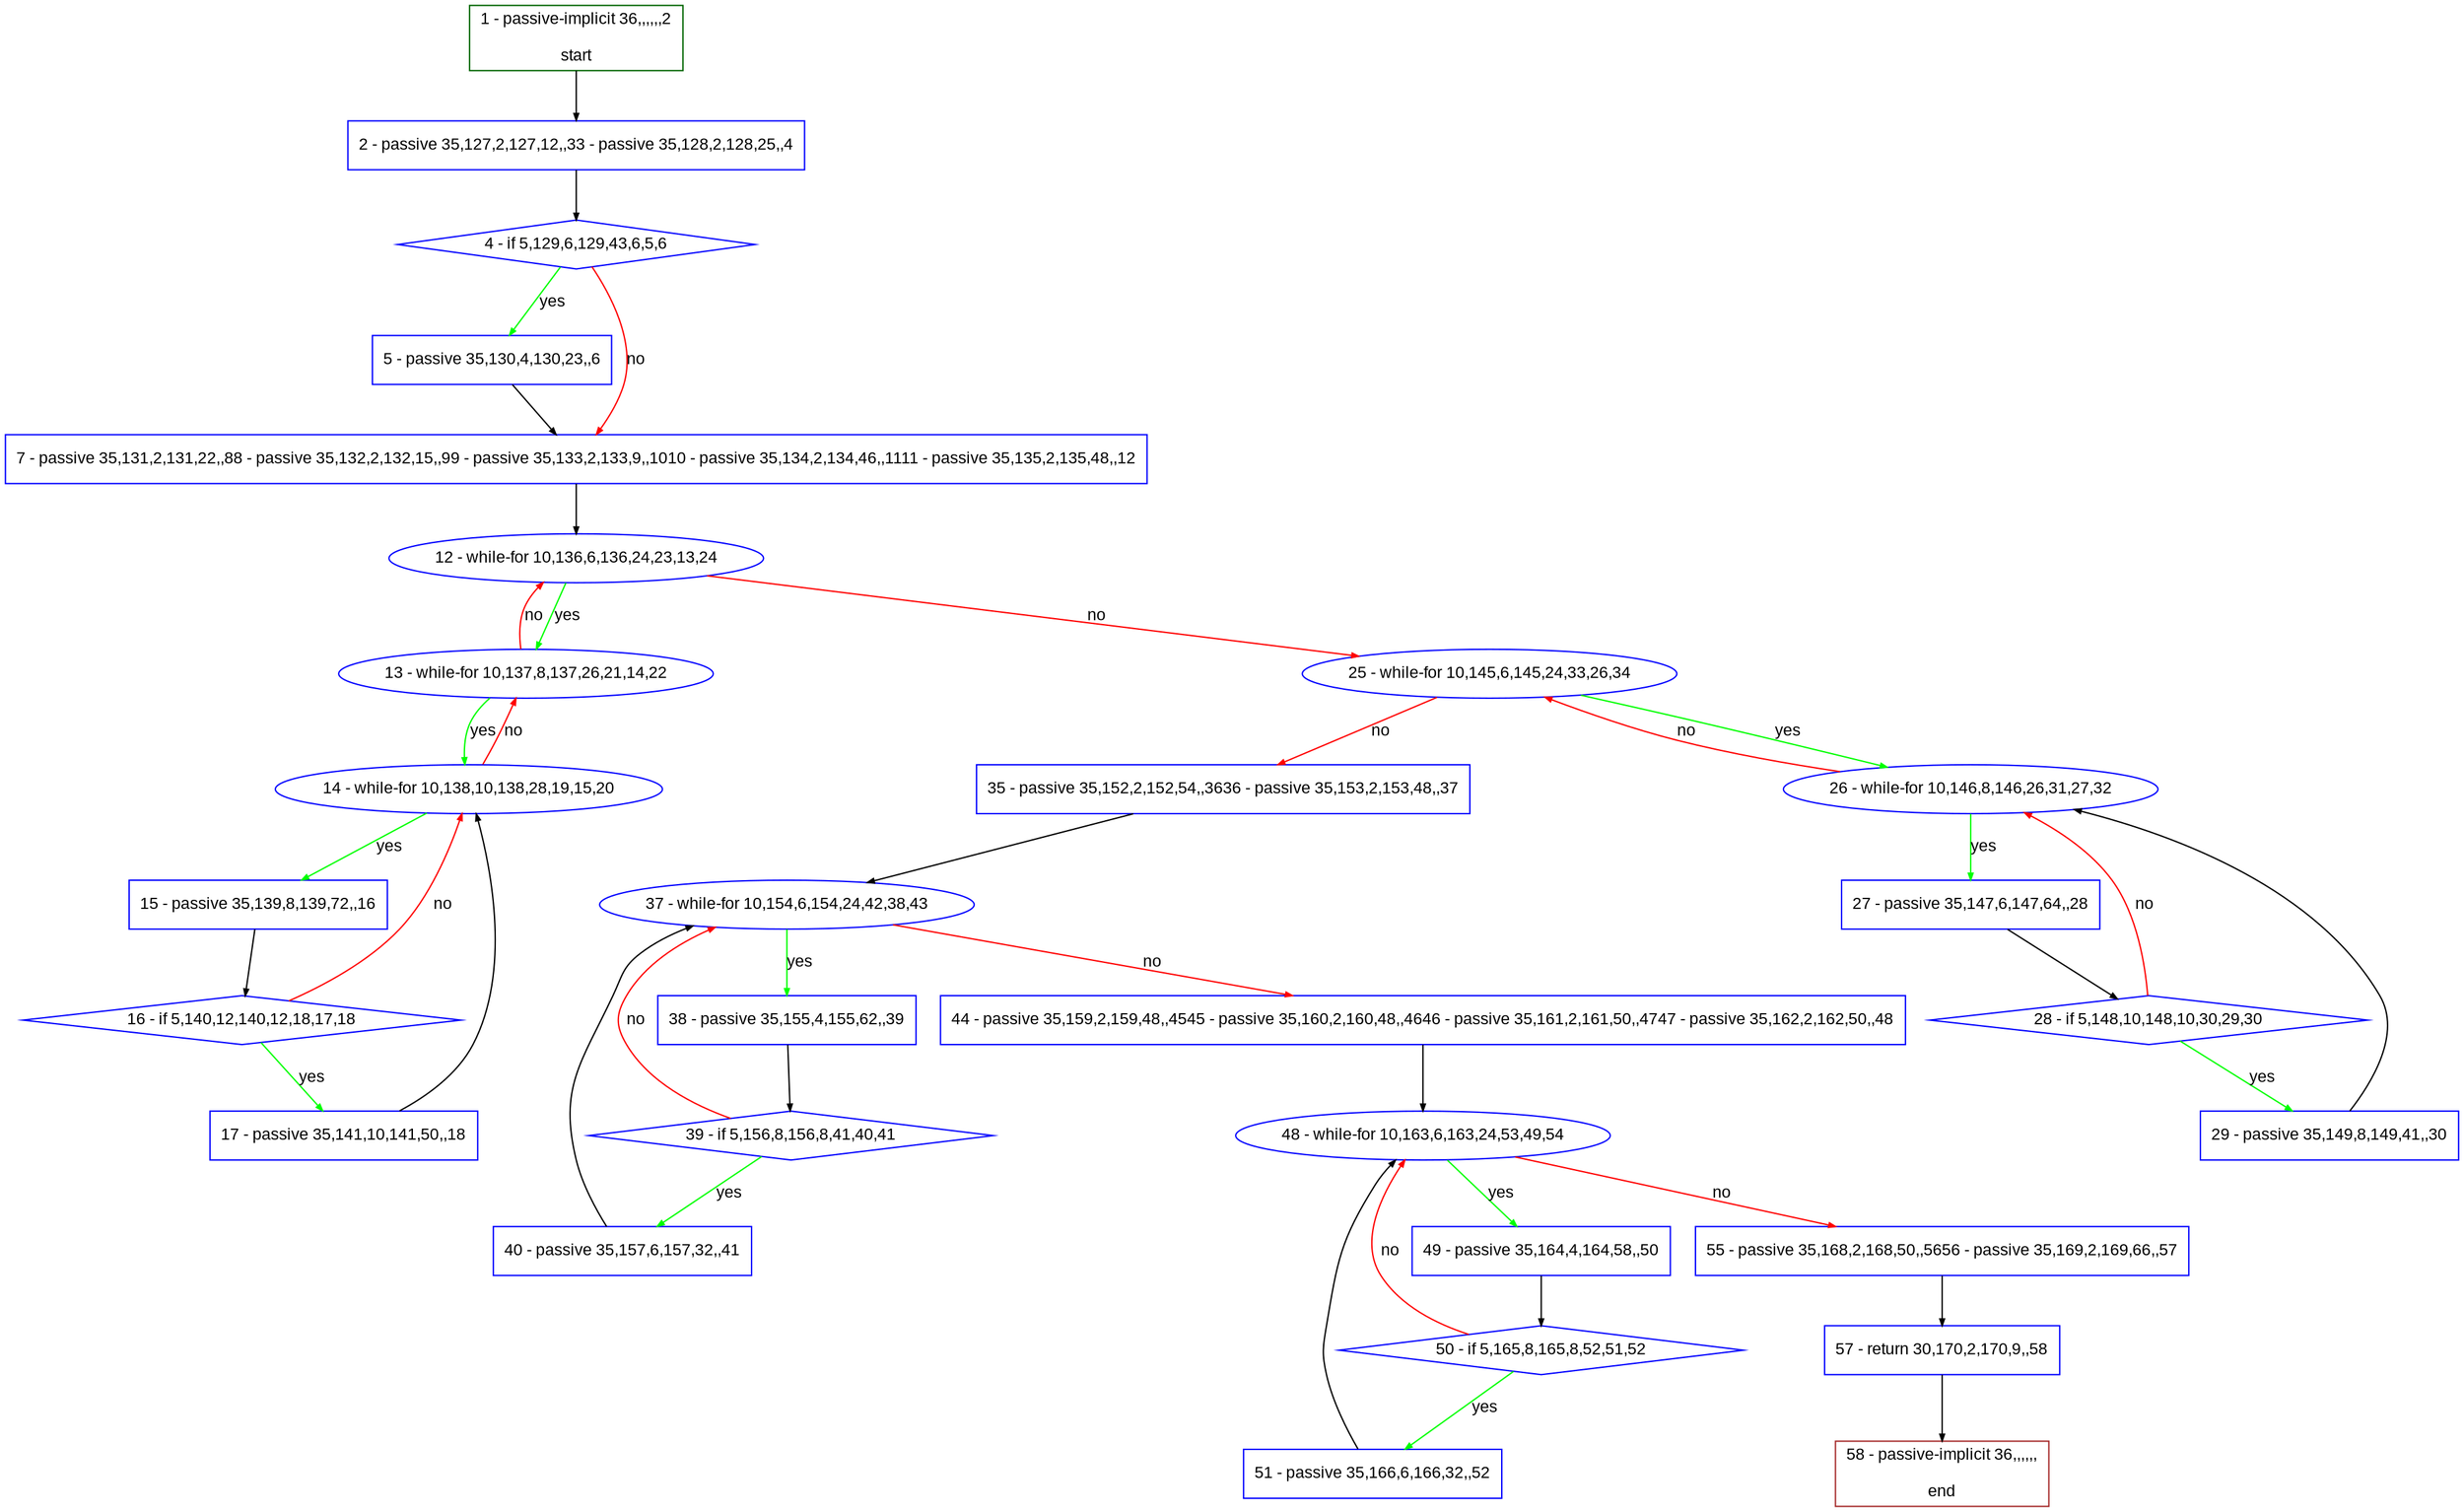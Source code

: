 digraph "" {
  graph [pack="true", label="", fontsize="12", packmode="clust", fontname="Arial", fillcolor="#FFFFCC", bgcolor="white", style="rounded,filled", compound="true"];
  node [node_initialized="no", label="", color="grey", fontsize="12", fillcolor="white", fontname="Arial", style="filled", shape="rectangle", compound="true", fixedsize="false"];
  edge [fontcolor="black", arrowhead="normal", arrowtail="none", arrowsize="0.5", ltail="", label="", color="black", fontsize="12", lhead="", fontname="Arial", dir="forward", compound="true"];
  __N1 [label="2 - passive 35,127,2,127,12,,33 - passive 35,128,2,128,25,,4", color="#0000ff", fillcolor="#ffffff", style="filled", shape="box"];
  __N2 [label="1 - passive-implicit 36,,,,,,2\n\nstart", color="#006400", fillcolor="#ffffff", style="filled", shape="box"];
  __N3 [label="4 - if 5,129,6,129,43,6,5,6", color="#0000ff", fillcolor="#ffffff", style="filled", shape="diamond"];
  __N4 [label="5 - passive 35,130,4,130,23,,6", color="#0000ff", fillcolor="#ffffff", style="filled", shape="box"];
  __N5 [label="7 - passive 35,131,2,131,22,,88 - passive 35,132,2,132,15,,99 - passive 35,133,2,133,9,,1010 - passive 35,134,2,134,46,,1111 - passive 35,135,2,135,48,,12", color="#0000ff", fillcolor="#ffffff", style="filled", shape="box"];
  __N6 [label="12 - while-for 10,136,6,136,24,23,13,24", color="#0000ff", fillcolor="#ffffff", style="filled", shape="oval"];
  __N7 [label="13 - while-for 10,137,8,137,26,21,14,22", color="#0000ff", fillcolor="#ffffff", style="filled", shape="oval"];
  __N8 [label="25 - while-for 10,145,6,145,24,33,26,34", color="#0000ff", fillcolor="#ffffff", style="filled", shape="oval"];
  __N9 [label="14 - while-for 10,138,10,138,28,19,15,20", color="#0000ff", fillcolor="#ffffff", style="filled", shape="oval"];
  __N10 [label="15 - passive 35,139,8,139,72,,16", color="#0000ff", fillcolor="#ffffff", style="filled", shape="box"];
  __N11 [label="16 - if 5,140,12,140,12,18,17,18", color="#0000ff", fillcolor="#ffffff", style="filled", shape="diamond"];
  __N12 [label="17 - passive 35,141,10,141,50,,18", color="#0000ff", fillcolor="#ffffff", style="filled", shape="box"];
  __N13 [label="26 - while-for 10,146,8,146,26,31,27,32", color="#0000ff", fillcolor="#ffffff", style="filled", shape="oval"];
  __N14 [label="35 - passive 35,152,2,152,54,,3636 - passive 35,153,2,153,48,,37", color="#0000ff", fillcolor="#ffffff", style="filled", shape="box"];
  __N15 [label="27 - passive 35,147,6,147,64,,28", color="#0000ff", fillcolor="#ffffff", style="filled", shape="box"];
  __N16 [label="28 - if 5,148,10,148,10,30,29,30", color="#0000ff", fillcolor="#ffffff", style="filled", shape="diamond"];
  __N17 [label="29 - passive 35,149,8,149,41,,30", color="#0000ff", fillcolor="#ffffff", style="filled", shape="box"];
  __N18 [label="37 - while-for 10,154,6,154,24,42,38,43", color="#0000ff", fillcolor="#ffffff", style="filled", shape="oval"];
  __N19 [label="38 - passive 35,155,4,155,62,,39", color="#0000ff", fillcolor="#ffffff", style="filled", shape="box"];
  __N20 [label="44 - passive 35,159,2,159,48,,4545 - passive 35,160,2,160,48,,4646 - passive 35,161,2,161,50,,4747 - passive 35,162,2,162,50,,48", color="#0000ff", fillcolor="#ffffff", style="filled", shape="box"];
  __N21 [label="39 - if 5,156,8,156,8,41,40,41", color="#0000ff", fillcolor="#ffffff", style="filled", shape="diamond"];
  __N22 [label="40 - passive 35,157,6,157,32,,41", color="#0000ff", fillcolor="#ffffff", style="filled", shape="box"];
  __N23 [label="48 - while-for 10,163,6,163,24,53,49,54", color="#0000ff", fillcolor="#ffffff", style="filled", shape="oval"];
  __N24 [label="49 - passive 35,164,4,164,58,,50", color="#0000ff", fillcolor="#ffffff", style="filled", shape="box"];
  __N25 [label="55 - passive 35,168,2,168,50,,5656 - passive 35,169,2,169,66,,57", color="#0000ff", fillcolor="#ffffff", style="filled", shape="box"];
  __N26 [label="50 - if 5,165,8,165,8,52,51,52", color="#0000ff", fillcolor="#ffffff", style="filled", shape="diamond"];
  __N27 [label="51 - passive 35,166,6,166,32,,52", color="#0000ff", fillcolor="#ffffff", style="filled", shape="box"];
  __N28 [label="57 - return 30,170,2,170,9,,58", color="#0000ff", fillcolor="#ffffff", style="filled", shape="box"];
  __N29 [label="58 - passive-implicit 36,,,,,,\n\nend", color="#a52a2a", fillcolor="#ffffff", style="filled", shape="box"];
  __N2 -> __N1 [arrowhead="normal", arrowtail="none", color="#000000", label="", dir="forward"];
  __N1 -> __N3 [arrowhead="normal", arrowtail="none", color="#000000", label="", dir="forward"];
  __N3 -> __N4 [arrowhead="normal", arrowtail="none", color="#00ff00", label="yes", dir="forward"];
  __N3 -> __N5 [arrowhead="normal", arrowtail="none", color="#ff0000", label="no", dir="forward"];
  __N4 -> __N5 [arrowhead="normal", arrowtail="none", color="#000000", label="", dir="forward"];
  __N5 -> __N6 [arrowhead="normal", arrowtail="none", color="#000000", label="", dir="forward"];
  __N6 -> __N7 [arrowhead="normal", arrowtail="none", color="#00ff00", label="yes", dir="forward"];
  __N7 -> __N6 [arrowhead="normal", arrowtail="none", color="#ff0000", label="no", dir="forward"];
  __N6 -> __N8 [arrowhead="normal", arrowtail="none", color="#ff0000", label="no", dir="forward"];
  __N7 -> __N9 [arrowhead="normal", arrowtail="none", color="#00ff00", label="yes", dir="forward"];
  __N9 -> __N7 [arrowhead="normal", arrowtail="none", color="#ff0000", label="no", dir="forward"];
  __N9 -> __N10 [arrowhead="normal", arrowtail="none", color="#00ff00", label="yes", dir="forward"];
  __N10 -> __N11 [arrowhead="normal", arrowtail="none", color="#000000", label="", dir="forward"];
  __N11 -> __N9 [arrowhead="normal", arrowtail="none", color="#ff0000", label="no", dir="forward"];
  __N11 -> __N12 [arrowhead="normal", arrowtail="none", color="#00ff00", label="yes", dir="forward"];
  __N12 -> __N9 [arrowhead="normal", arrowtail="none", color="#000000", label="", dir="forward"];
  __N8 -> __N13 [arrowhead="normal", arrowtail="none", color="#00ff00", label="yes", dir="forward"];
  __N13 -> __N8 [arrowhead="normal", arrowtail="none", color="#ff0000", label="no", dir="forward"];
  __N8 -> __N14 [arrowhead="normal", arrowtail="none", color="#ff0000", label="no", dir="forward"];
  __N13 -> __N15 [arrowhead="normal", arrowtail="none", color="#00ff00", label="yes", dir="forward"];
  __N15 -> __N16 [arrowhead="normal", arrowtail="none", color="#000000", label="", dir="forward"];
  __N16 -> __N13 [arrowhead="normal", arrowtail="none", color="#ff0000", label="no", dir="forward"];
  __N16 -> __N17 [arrowhead="normal", arrowtail="none", color="#00ff00", label="yes", dir="forward"];
  __N17 -> __N13 [arrowhead="normal", arrowtail="none", color="#000000", label="", dir="forward"];
  __N14 -> __N18 [arrowhead="normal", arrowtail="none", color="#000000", label="", dir="forward"];
  __N18 -> __N19 [arrowhead="normal", arrowtail="none", color="#00ff00", label="yes", dir="forward"];
  __N18 -> __N20 [arrowhead="normal", arrowtail="none", color="#ff0000", label="no", dir="forward"];
  __N19 -> __N21 [arrowhead="normal", arrowtail="none", color="#000000", label="", dir="forward"];
  __N21 -> __N18 [arrowhead="normal", arrowtail="none", color="#ff0000", label="no", dir="forward"];
  __N21 -> __N22 [arrowhead="normal", arrowtail="none", color="#00ff00", label="yes", dir="forward"];
  __N22 -> __N18 [arrowhead="normal", arrowtail="none", color="#000000", label="", dir="forward"];
  __N20 -> __N23 [arrowhead="normal", arrowtail="none", color="#000000", label="", dir="forward"];
  __N23 -> __N24 [arrowhead="normal", arrowtail="none", color="#00ff00", label="yes", dir="forward"];
  __N23 -> __N25 [arrowhead="normal", arrowtail="none", color="#ff0000", label="no", dir="forward"];
  __N24 -> __N26 [arrowhead="normal", arrowtail="none", color="#000000", label="", dir="forward"];
  __N26 -> __N23 [arrowhead="normal", arrowtail="none", color="#ff0000", label="no", dir="forward"];
  __N26 -> __N27 [arrowhead="normal", arrowtail="none", color="#00ff00", label="yes", dir="forward"];
  __N27 -> __N23 [arrowhead="normal", arrowtail="none", color="#000000", label="", dir="forward"];
  __N25 -> __N28 [arrowhead="normal", arrowtail="none", color="#000000", label="", dir="forward"];
  __N28 -> __N29 [arrowhead="normal", arrowtail="none", color="#000000", label="", dir="forward"];
}
